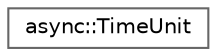 digraph "Graphical Class Hierarchy"
{
 // LATEX_PDF_SIZE
  bgcolor="transparent";
  edge [fontname=Helvetica,fontsize=10,labelfontname=Helvetica,labelfontsize=10];
  node [fontname=Helvetica,fontsize=10,shape=box,height=0.2,width=0.4];
  rankdir="LR";
  Node0 [id="Node000000",label="async::TimeUnit",height=0.2,width=0.4,color="grey40", fillcolor="white", style="filled",URL="$d8/dfe/structasync_1_1TimeUnit.html",tooltip=" "];
}
